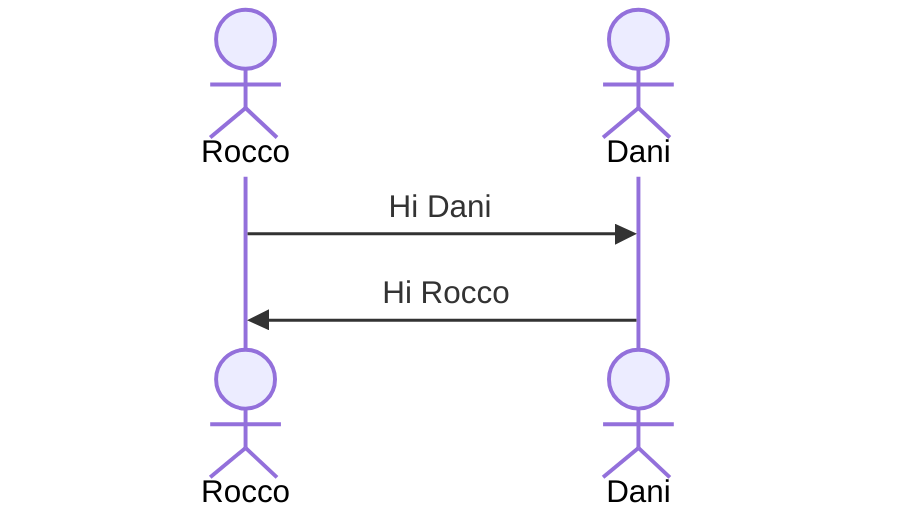 sequenceDiagram
    actor Rocco
    actor Dani
    
    Rocco->>Dani: Hi Dani
    Dani->>Rocco: Hi Rocco